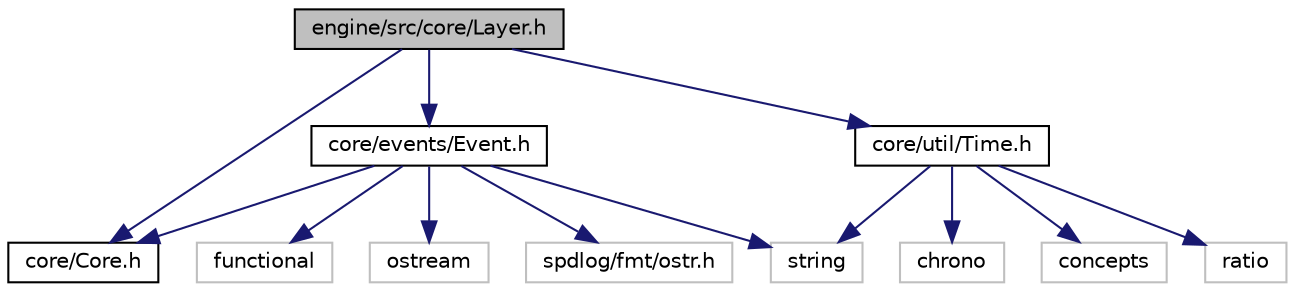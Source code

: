 digraph "engine/src/core/Layer.h"
{
 // LATEX_PDF_SIZE
  edge [fontname="Helvetica",fontsize="10",labelfontname="Helvetica",labelfontsize="10"];
  node [fontname="Helvetica",fontsize="10",shape=record];
  Node1 [label="engine/src/core/Layer.h",height=0.2,width=0.4,color="black", fillcolor="grey75", style="filled", fontcolor="black",tooltip="The Layer implementation that allows application to specify layers to be attached to the game."];
  Node1 -> Node2 [color="midnightblue",fontsize="10",style="solid"];
  Node2 [label="core/Core.h",height=0.2,width=0.4,color="black", fillcolor="white", style="filled",URL="$Core_8h.html",tooltip="Core macros to be used all throughout the engine for development and production purposes."];
  Node1 -> Node3 [color="midnightblue",fontsize="10",style="solid"];
  Node3 [label="core/events/Event.h",height=0.2,width=0.4,color="black", fillcolor="white", style="filled",URL="$Event_8h.html",tooltip="The Event class and dispatcher core implementations."];
  Node3 -> Node4 [color="midnightblue",fontsize="10",style="solid"];
  Node4 [label="functional",height=0.2,width=0.4,color="grey75", fillcolor="white", style="filled",tooltip=" "];
  Node3 -> Node5 [color="midnightblue",fontsize="10",style="solid"];
  Node5 [label="ostream",height=0.2,width=0.4,color="grey75", fillcolor="white", style="filled",tooltip=" "];
  Node3 -> Node6 [color="midnightblue",fontsize="10",style="solid"];
  Node6 [label="string",height=0.2,width=0.4,color="grey75", fillcolor="white", style="filled",tooltip=" "];
  Node3 -> Node7 [color="midnightblue",fontsize="10",style="solid"];
  Node7 [label="spdlog/fmt/ostr.h",height=0.2,width=0.4,color="grey75", fillcolor="white", style="filled",tooltip=" "];
  Node3 -> Node2 [color="midnightblue",fontsize="10",style="solid"];
  Node1 -> Node8 [color="midnightblue",fontsize="10",style="solid"];
  Node8 [label="core/util/Time.h",height=0.2,width=0.4,color="black", fillcolor="white", style="filled",URL="$Time_8h.html",tooltip="Timing."];
  Node8 -> Node9 [color="midnightblue",fontsize="10",style="solid"];
  Node9 [label="chrono",height=0.2,width=0.4,color="grey75", fillcolor="white", style="filled",tooltip=" "];
  Node8 -> Node10 [color="midnightblue",fontsize="10",style="solid"];
  Node10 [label="concepts",height=0.2,width=0.4,color="grey75", fillcolor="white", style="filled",tooltip=" "];
  Node8 -> Node11 [color="midnightblue",fontsize="10",style="solid"];
  Node11 [label="ratio",height=0.2,width=0.4,color="grey75", fillcolor="white", style="filled",tooltip=" "];
  Node8 -> Node6 [color="midnightblue",fontsize="10",style="solid"];
}
